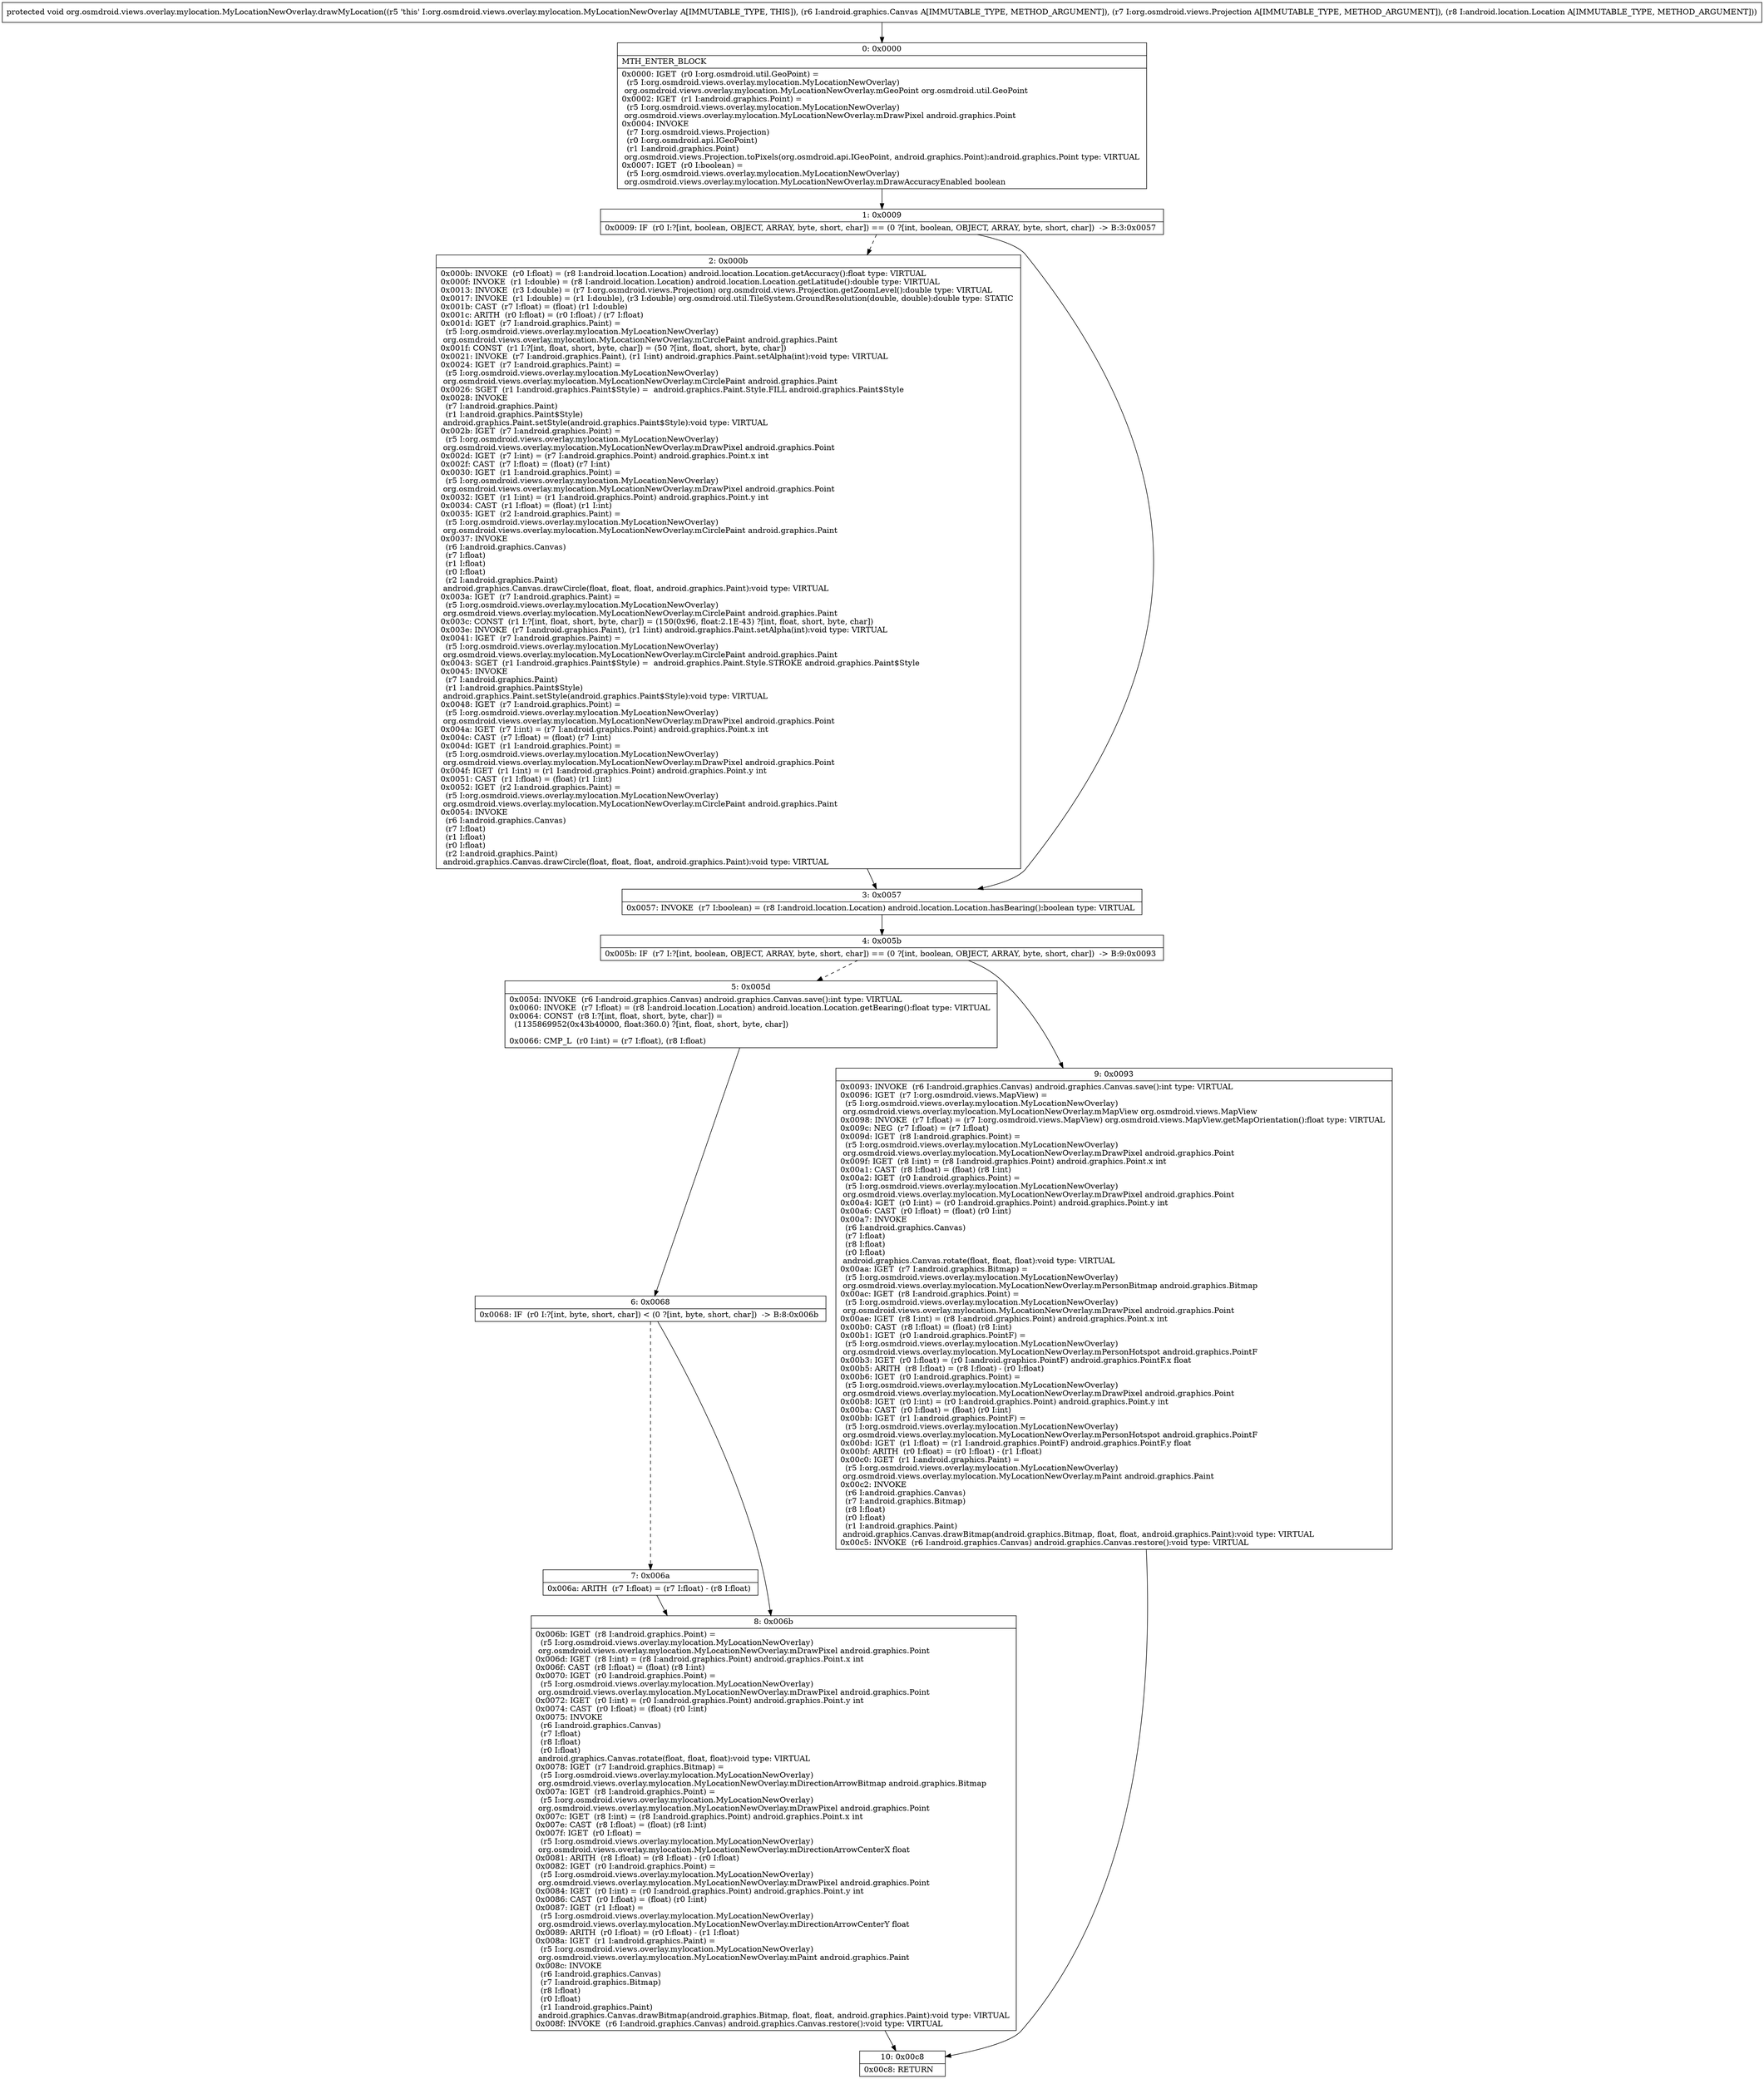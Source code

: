 digraph "CFG fororg.osmdroid.views.overlay.mylocation.MyLocationNewOverlay.drawMyLocation(Landroid\/graphics\/Canvas;Lorg\/osmdroid\/views\/Projection;Landroid\/location\/Location;)V" {
Node_0 [shape=record,label="{0\:\ 0x0000|MTH_ENTER_BLOCK\l|0x0000: IGET  (r0 I:org.osmdroid.util.GeoPoint) = \l  (r5 I:org.osmdroid.views.overlay.mylocation.MyLocationNewOverlay)\l org.osmdroid.views.overlay.mylocation.MyLocationNewOverlay.mGeoPoint org.osmdroid.util.GeoPoint \l0x0002: IGET  (r1 I:android.graphics.Point) = \l  (r5 I:org.osmdroid.views.overlay.mylocation.MyLocationNewOverlay)\l org.osmdroid.views.overlay.mylocation.MyLocationNewOverlay.mDrawPixel android.graphics.Point \l0x0004: INVOKE  \l  (r7 I:org.osmdroid.views.Projection)\l  (r0 I:org.osmdroid.api.IGeoPoint)\l  (r1 I:android.graphics.Point)\l org.osmdroid.views.Projection.toPixels(org.osmdroid.api.IGeoPoint, android.graphics.Point):android.graphics.Point type: VIRTUAL \l0x0007: IGET  (r0 I:boolean) = \l  (r5 I:org.osmdroid.views.overlay.mylocation.MyLocationNewOverlay)\l org.osmdroid.views.overlay.mylocation.MyLocationNewOverlay.mDrawAccuracyEnabled boolean \l}"];
Node_1 [shape=record,label="{1\:\ 0x0009|0x0009: IF  (r0 I:?[int, boolean, OBJECT, ARRAY, byte, short, char]) == (0 ?[int, boolean, OBJECT, ARRAY, byte, short, char])  \-\> B:3:0x0057 \l}"];
Node_2 [shape=record,label="{2\:\ 0x000b|0x000b: INVOKE  (r0 I:float) = (r8 I:android.location.Location) android.location.Location.getAccuracy():float type: VIRTUAL \l0x000f: INVOKE  (r1 I:double) = (r8 I:android.location.Location) android.location.Location.getLatitude():double type: VIRTUAL \l0x0013: INVOKE  (r3 I:double) = (r7 I:org.osmdroid.views.Projection) org.osmdroid.views.Projection.getZoomLevel():double type: VIRTUAL \l0x0017: INVOKE  (r1 I:double) = (r1 I:double), (r3 I:double) org.osmdroid.util.TileSystem.GroundResolution(double, double):double type: STATIC \l0x001b: CAST  (r7 I:float) = (float) (r1 I:double) \l0x001c: ARITH  (r0 I:float) = (r0 I:float) \/ (r7 I:float) \l0x001d: IGET  (r7 I:android.graphics.Paint) = \l  (r5 I:org.osmdroid.views.overlay.mylocation.MyLocationNewOverlay)\l org.osmdroid.views.overlay.mylocation.MyLocationNewOverlay.mCirclePaint android.graphics.Paint \l0x001f: CONST  (r1 I:?[int, float, short, byte, char]) = (50 ?[int, float, short, byte, char]) \l0x0021: INVOKE  (r7 I:android.graphics.Paint), (r1 I:int) android.graphics.Paint.setAlpha(int):void type: VIRTUAL \l0x0024: IGET  (r7 I:android.graphics.Paint) = \l  (r5 I:org.osmdroid.views.overlay.mylocation.MyLocationNewOverlay)\l org.osmdroid.views.overlay.mylocation.MyLocationNewOverlay.mCirclePaint android.graphics.Paint \l0x0026: SGET  (r1 I:android.graphics.Paint$Style) =  android.graphics.Paint.Style.FILL android.graphics.Paint$Style \l0x0028: INVOKE  \l  (r7 I:android.graphics.Paint)\l  (r1 I:android.graphics.Paint$Style)\l android.graphics.Paint.setStyle(android.graphics.Paint$Style):void type: VIRTUAL \l0x002b: IGET  (r7 I:android.graphics.Point) = \l  (r5 I:org.osmdroid.views.overlay.mylocation.MyLocationNewOverlay)\l org.osmdroid.views.overlay.mylocation.MyLocationNewOverlay.mDrawPixel android.graphics.Point \l0x002d: IGET  (r7 I:int) = (r7 I:android.graphics.Point) android.graphics.Point.x int \l0x002f: CAST  (r7 I:float) = (float) (r7 I:int) \l0x0030: IGET  (r1 I:android.graphics.Point) = \l  (r5 I:org.osmdroid.views.overlay.mylocation.MyLocationNewOverlay)\l org.osmdroid.views.overlay.mylocation.MyLocationNewOverlay.mDrawPixel android.graphics.Point \l0x0032: IGET  (r1 I:int) = (r1 I:android.graphics.Point) android.graphics.Point.y int \l0x0034: CAST  (r1 I:float) = (float) (r1 I:int) \l0x0035: IGET  (r2 I:android.graphics.Paint) = \l  (r5 I:org.osmdroid.views.overlay.mylocation.MyLocationNewOverlay)\l org.osmdroid.views.overlay.mylocation.MyLocationNewOverlay.mCirclePaint android.graphics.Paint \l0x0037: INVOKE  \l  (r6 I:android.graphics.Canvas)\l  (r7 I:float)\l  (r1 I:float)\l  (r0 I:float)\l  (r2 I:android.graphics.Paint)\l android.graphics.Canvas.drawCircle(float, float, float, android.graphics.Paint):void type: VIRTUAL \l0x003a: IGET  (r7 I:android.graphics.Paint) = \l  (r5 I:org.osmdroid.views.overlay.mylocation.MyLocationNewOverlay)\l org.osmdroid.views.overlay.mylocation.MyLocationNewOverlay.mCirclePaint android.graphics.Paint \l0x003c: CONST  (r1 I:?[int, float, short, byte, char]) = (150(0x96, float:2.1E\-43) ?[int, float, short, byte, char]) \l0x003e: INVOKE  (r7 I:android.graphics.Paint), (r1 I:int) android.graphics.Paint.setAlpha(int):void type: VIRTUAL \l0x0041: IGET  (r7 I:android.graphics.Paint) = \l  (r5 I:org.osmdroid.views.overlay.mylocation.MyLocationNewOverlay)\l org.osmdroid.views.overlay.mylocation.MyLocationNewOverlay.mCirclePaint android.graphics.Paint \l0x0043: SGET  (r1 I:android.graphics.Paint$Style) =  android.graphics.Paint.Style.STROKE android.graphics.Paint$Style \l0x0045: INVOKE  \l  (r7 I:android.graphics.Paint)\l  (r1 I:android.graphics.Paint$Style)\l android.graphics.Paint.setStyle(android.graphics.Paint$Style):void type: VIRTUAL \l0x0048: IGET  (r7 I:android.graphics.Point) = \l  (r5 I:org.osmdroid.views.overlay.mylocation.MyLocationNewOverlay)\l org.osmdroid.views.overlay.mylocation.MyLocationNewOverlay.mDrawPixel android.graphics.Point \l0x004a: IGET  (r7 I:int) = (r7 I:android.graphics.Point) android.graphics.Point.x int \l0x004c: CAST  (r7 I:float) = (float) (r7 I:int) \l0x004d: IGET  (r1 I:android.graphics.Point) = \l  (r5 I:org.osmdroid.views.overlay.mylocation.MyLocationNewOverlay)\l org.osmdroid.views.overlay.mylocation.MyLocationNewOverlay.mDrawPixel android.graphics.Point \l0x004f: IGET  (r1 I:int) = (r1 I:android.graphics.Point) android.graphics.Point.y int \l0x0051: CAST  (r1 I:float) = (float) (r1 I:int) \l0x0052: IGET  (r2 I:android.graphics.Paint) = \l  (r5 I:org.osmdroid.views.overlay.mylocation.MyLocationNewOverlay)\l org.osmdroid.views.overlay.mylocation.MyLocationNewOverlay.mCirclePaint android.graphics.Paint \l0x0054: INVOKE  \l  (r6 I:android.graphics.Canvas)\l  (r7 I:float)\l  (r1 I:float)\l  (r0 I:float)\l  (r2 I:android.graphics.Paint)\l android.graphics.Canvas.drawCircle(float, float, float, android.graphics.Paint):void type: VIRTUAL \l}"];
Node_3 [shape=record,label="{3\:\ 0x0057|0x0057: INVOKE  (r7 I:boolean) = (r8 I:android.location.Location) android.location.Location.hasBearing():boolean type: VIRTUAL \l}"];
Node_4 [shape=record,label="{4\:\ 0x005b|0x005b: IF  (r7 I:?[int, boolean, OBJECT, ARRAY, byte, short, char]) == (0 ?[int, boolean, OBJECT, ARRAY, byte, short, char])  \-\> B:9:0x0093 \l}"];
Node_5 [shape=record,label="{5\:\ 0x005d|0x005d: INVOKE  (r6 I:android.graphics.Canvas) android.graphics.Canvas.save():int type: VIRTUAL \l0x0060: INVOKE  (r7 I:float) = (r8 I:android.location.Location) android.location.Location.getBearing():float type: VIRTUAL \l0x0064: CONST  (r8 I:?[int, float, short, byte, char]) = \l  (1135869952(0x43b40000, float:360.0) ?[int, float, short, byte, char])\l \l0x0066: CMP_L  (r0 I:int) = (r7 I:float), (r8 I:float) \l}"];
Node_6 [shape=record,label="{6\:\ 0x0068|0x0068: IF  (r0 I:?[int, byte, short, char]) \< (0 ?[int, byte, short, char])  \-\> B:8:0x006b \l}"];
Node_7 [shape=record,label="{7\:\ 0x006a|0x006a: ARITH  (r7 I:float) = (r7 I:float) \- (r8 I:float) \l}"];
Node_8 [shape=record,label="{8\:\ 0x006b|0x006b: IGET  (r8 I:android.graphics.Point) = \l  (r5 I:org.osmdroid.views.overlay.mylocation.MyLocationNewOverlay)\l org.osmdroid.views.overlay.mylocation.MyLocationNewOverlay.mDrawPixel android.graphics.Point \l0x006d: IGET  (r8 I:int) = (r8 I:android.graphics.Point) android.graphics.Point.x int \l0x006f: CAST  (r8 I:float) = (float) (r8 I:int) \l0x0070: IGET  (r0 I:android.graphics.Point) = \l  (r5 I:org.osmdroid.views.overlay.mylocation.MyLocationNewOverlay)\l org.osmdroid.views.overlay.mylocation.MyLocationNewOverlay.mDrawPixel android.graphics.Point \l0x0072: IGET  (r0 I:int) = (r0 I:android.graphics.Point) android.graphics.Point.y int \l0x0074: CAST  (r0 I:float) = (float) (r0 I:int) \l0x0075: INVOKE  \l  (r6 I:android.graphics.Canvas)\l  (r7 I:float)\l  (r8 I:float)\l  (r0 I:float)\l android.graphics.Canvas.rotate(float, float, float):void type: VIRTUAL \l0x0078: IGET  (r7 I:android.graphics.Bitmap) = \l  (r5 I:org.osmdroid.views.overlay.mylocation.MyLocationNewOverlay)\l org.osmdroid.views.overlay.mylocation.MyLocationNewOverlay.mDirectionArrowBitmap android.graphics.Bitmap \l0x007a: IGET  (r8 I:android.graphics.Point) = \l  (r5 I:org.osmdroid.views.overlay.mylocation.MyLocationNewOverlay)\l org.osmdroid.views.overlay.mylocation.MyLocationNewOverlay.mDrawPixel android.graphics.Point \l0x007c: IGET  (r8 I:int) = (r8 I:android.graphics.Point) android.graphics.Point.x int \l0x007e: CAST  (r8 I:float) = (float) (r8 I:int) \l0x007f: IGET  (r0 I:float) = \l  (r5 I:org.osmdroid.views.overlay.mylocation.MyLocationNewOverlay)\l org.osmdroid.views.overlay.mylocation.MyLocationNewOverlay.mDirectionArrowCenterX float \l0x0081: ARITH  (r8 I:float) = (r8 I:float) \- (r0 I:float) \l0x0082: IGET  (r0 I:android.graphics.Point) = \l  (r5 I:org.osmdroid.views.overlay.mylocation.MyLocationNewOverlay)\l org.osmdroid.views.overlay.mylocation.MyLocationNewOverlay.mDrawPixel android.graphics.Point \l0x0084: IGET  (r0 I:int) = (r0 I:android.graphics.Point) android.graphics.Point.y int \l0x0086: CAST  (r0 I:float) = (float) (r0 I:int) \l0x0087: IGET  (r1 I:float) = \l  (r5 I:org.osmdroid.views.overlay.mylocation.MyLocationNewOverlay)\l org.osmdroid.views.overlay.mylocation.MyLocationNewOverlay.mDirectionArrowCenterY float \l0x0089: ARITH  (r0 I:float) = (r0 I:float) \- (r1 I:float) \l0x008a: IGET  (r1 I:android.graphics.Paint) = \l  (r5 I:org.osmdroid.views.overlay.mylocation.MyLocationNewOverlay)\l org.osmdroid.views.overlay.mylocation.MyLocationNewOverlay.mPaint android.graphics.Paint \l0x008c: INVOKE  \l  (r6 I:android.graphics.Canvas)\l  (r7 I:android.graphics.Bitmap)\l  (r8 I:float)\l  (r0 I:float)\l  (r1 I:android.graphics.Paint)\l android.graphics.Canvas.drawBitmap(android.graphics.Bitmap, float, float, android.graphics.Paint):void type: VIRTUAL \l0x008f: INVOKE  (r6 I:android.graphics.Canvas) android.graphics.Canvas.restore():void type: VIRTUAL \l}"];
Node_9 [shape=record,label="{9\:\ 0x0093|0x0093: INVOKE  (r6 I:android.graphics.Canvas) android.graphics.Canvas.save():int type: VIRTUAL \l0x0096: IGET  (r7 I:org.osmdroid.views.MapView) = \l  (r5 I:org.osmdroid.views.overlay.mylocation.MyLocationNewOverlay)\l org.osmdroid.views.overlay.mylocation.MyLocationNewOverlay.mMapView org.osmdroid.views.MapView \l0x0098: INVOKE  (r7 I:float) = (r7 I:org.osmdroid.views.MapView) org.osmdroid.views.MapView.getMapOrientation():float type: VIRTUAL \l0x009c: NEG  (r7 I:float) = (r7 I:float) \l0x009d: IGET  (r8 I:android.graphics.Point) = \l  (r5 I:org.osmdroid.views.overlay.mylocation.MyLocationNewOverlay)\l org.osmdroid.views.overlay.mylocation.MyLocationNewOverlay.mDrawPixel android.graphics.Point \l0x009f: IGET  (r8 I:int) = (r8 I:android.graphics.Point) android.graphics.Point.x int \l0x00a1: CAST  (r8 I:float) = (float) (r8 I:int) \l0x00a2: IGET  (r0 I:android.graphics.Point) = \l  (r5 I:org.osmdroid.views.overlay.mylocation.MyLocationNewOverlay)\l org.osmdroid.views.overlay.mylocation.MyLocationNewOverlay.mDrawPixel android.graphics.Point \l0x00a4: IGET  (r0 I:int) = (r0 I:android.graphics.Point) android.graphics.Point.y int \l0x00a6: CAST  (r0 I:float) = (float) (r0 I:int) \l0x00a7: INVOKE  \l  (r6 I:android.graphics.Canvas)\l  (r7 I:float)\l  (r8 I:float)\l  (r0 I:float)\l android.graphics.Canvas.rotate(float, float, float):void type: VIRTUAL \l0x00aa: IGET  (r7 I:android.graphics.Bitmap) = \l  (r5 I:org.osmdroid.views.overlay.mylocation.MyLocationNewOverlay)\l org.osmdroid.views.overlay.mylocation.MyLocationNewOverlay.mPersonBitmap android.graphics.Bitmap \l0x00ac: IGET  (r8 I:android.graphics.Point) = \l  (r5 I:org.osmdroid.views.overlay.mylocation.MyLocationNewOverlay)\l org.osmdroid.views.overlay.mylocation.MyLocationNewOverlay.mDrawPixel android.graphics.Point \l0x00ae: IGET  (r8 I:int) = (r8 I:android.graphics.Point) android.graphics.Point.x int \l0x00b0: CAST  (r8 I:float) = (float) (r8 I:int) \l0x00b1: IGET  (r0 I:android.graphics.PointF) = \l  (r5 I:org.osmdroid.views.overlay.mylocation.MyLocationNewOverlay)\l org.osmdroid.views.overlay.mylocation.MyLocationNewOverlay.mPersonHotspot android.graphics.PointF \l0x00b3: IGET  (r0 I:float) = (r0 I:android.graphics.PointF) android.graphics.PointF.x float \l0x00b5: ARITH  (r8 I:float) = (r8 I:float) \- (r0 I:float) \l0x00b6: IGET  (r0 I:android.graphics.Point) = \l  (r5 I:org.osmdroid.views.overlay.mylocation.MyLocationNewOverlay)\l org.osmdroid.views.overlay.mylocation.MyLocationNewOverlay.mDrawPixel android.graphics.Point \l0x00b8: IGET  (r0 I:int) = (r0 I:android.graphics.Point) android.graphics.Point.y int \l0x00ba: CAST  (r0 I:float) = (float) (r0 I:int) \l0x00bb: IGET  (r1 I:android.graphics.PointF) = \l  (r5 I:org.osmdroid.views.overlay.mylocation.MyLocationNewOverlay)\l org.osmdroid.views.overlay.mylocation.MyLocationNewOverlay.mPersonHotspot android.graphics.PointF \l0x00bd: IGET  (r1 I:float) = (r1 I:android.graphics.PointF) android.graphics.PointF.y float \l0x00bf: ARITH  (r0 I:float) = (r0 I:float) \- (r1 I:float) \l0x00c0: IGET  (r1 I:android.graphics.Paint) = \l  (r5 I:org.osmdroid.views.overlay.mylocation.MyLocationNewOverlay)\l org.osmdroid.views.overlay.mylocation.MyLocationNewOverlay.mPaint android.graphics.Paint \l0x00c2: INVOKE  \l  (r6 I:android.graphics.Canvas)\l  (r7 I:android.graphics.Bitmap)\l  (r8 I:float)\l  (r0 I:float)\l  (r1 I:android.graphics.Paint)\l android.graphics.Canvas.drawBitmap(android.graphics.Bitmap, float, float, android.graphics.Paint):void type: VIRTUAL \l0x00c5: INVOKE  (r6 I:android.graphics.Canvas) android.graphics.Canvas.restore():void type: VIRTUAL \l}"];
Node_10 [shape=record,label="{10\:\ 0x00c8|0x00c8: RETURN   \l}"];
MethodNode[shape=record,label="{protected void org.osmdroid.views.overlay.mylocation.MyLocationNewOverlay.drawMyLocation((r5 'this' I:org.osmdroid.views.overlay.mylocation.MyLocationNewOverlay A[IMMUTABLE_TYPE, THIS]), (r6 I:android.graphics.Canvas A[IMMUTABLE_TYPE, METHOD_ARGUMENT]), (r7 I:org.osmdroid.views.Projection A[IMMUTABLE_TYPE, METHOD_ARGUMENT]), (r8 I:android.location.Location A[IMMUTABLE_TYPE, METHOD_ARGUMENT])) }"];
MethodNode -> Node_0;
Node_0 -> Node_1;
Node_1 -> Node_2[style=dashed];
Node_1 -> Node_3;
Node_2 -> Node_3;
Node_3 -> Node_4;
Node_4 -> Node_5[style=dashed];
Node_4 -> Node_9;
Node_5 -> Node_6;
Node_6 -> Node_7[style=dashed];
Node_6 -> Node_8;
Node_7 -> Node_8;
Node_8 -> Node_10;
Node_9 -> Node_10;
}

